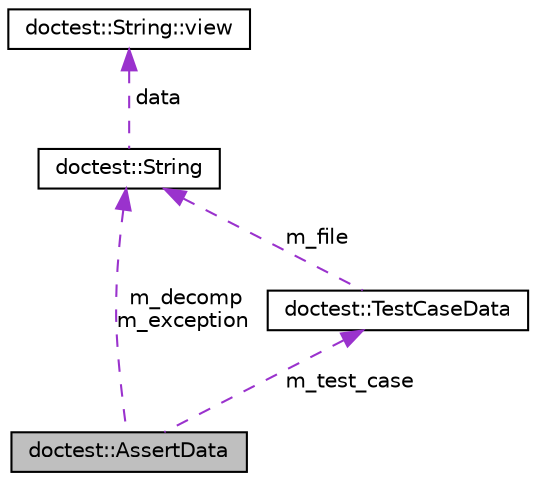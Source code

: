 digraph "doctest::AssertData"
{
  edge [fontname="Helvetica",fontsize="10",labelfontname="Helvetica",labelfontsize="10"];
  node [fontname="Helvetica",fontsize="10",shape=record];
  Node2 [label="doctest::AssertData",height=0.2,width=0.4,color="black", fillcolor="grey75", style="filled", fontcolor="black"];
  Node3 -> Node2 [dir="back",color="darkorchid3",fontsize="10",style="dashed",label=" m_test_case" ,fontname="Helvetica"];
  Node3 [label="doctest::TestCaseData",height=0.2,width=0.4,color="black", fillcolor="white", style="filled",URL="$structdoctest_1_1TestCaseData.html"];
  Node4 -> Node3 [dir="back",color="darkorchid3",fontsize="10",style="dashed",label=" m_file" ,fontname="Helvetica"];
  Node4 [label="doctest::String",height=0.2,width=0.4,color="black", fillcolor="white", style="filled",URL="$classdoctest_1_1String.html"];
  Node5 -> Node4 [dir="back",color="darkorchid3",fontsize="10",style="dashed",label=" data" ,fontname="Helvetica"];
  Node5 [label="doctest::String::view",height=0.2,width=0.4,color="black", fillcolor="white", style="filled",URL="$structdoctest_1_1String_1_1view.html",tooltip="OCLINT avoid private static members. "];
  Node4 -> Node2 [dir="back",color="darkorchid3",fontsize="10",style="dashed",label=" m_decomp\nm_exception" ,fontname="Helvetica"];
}
